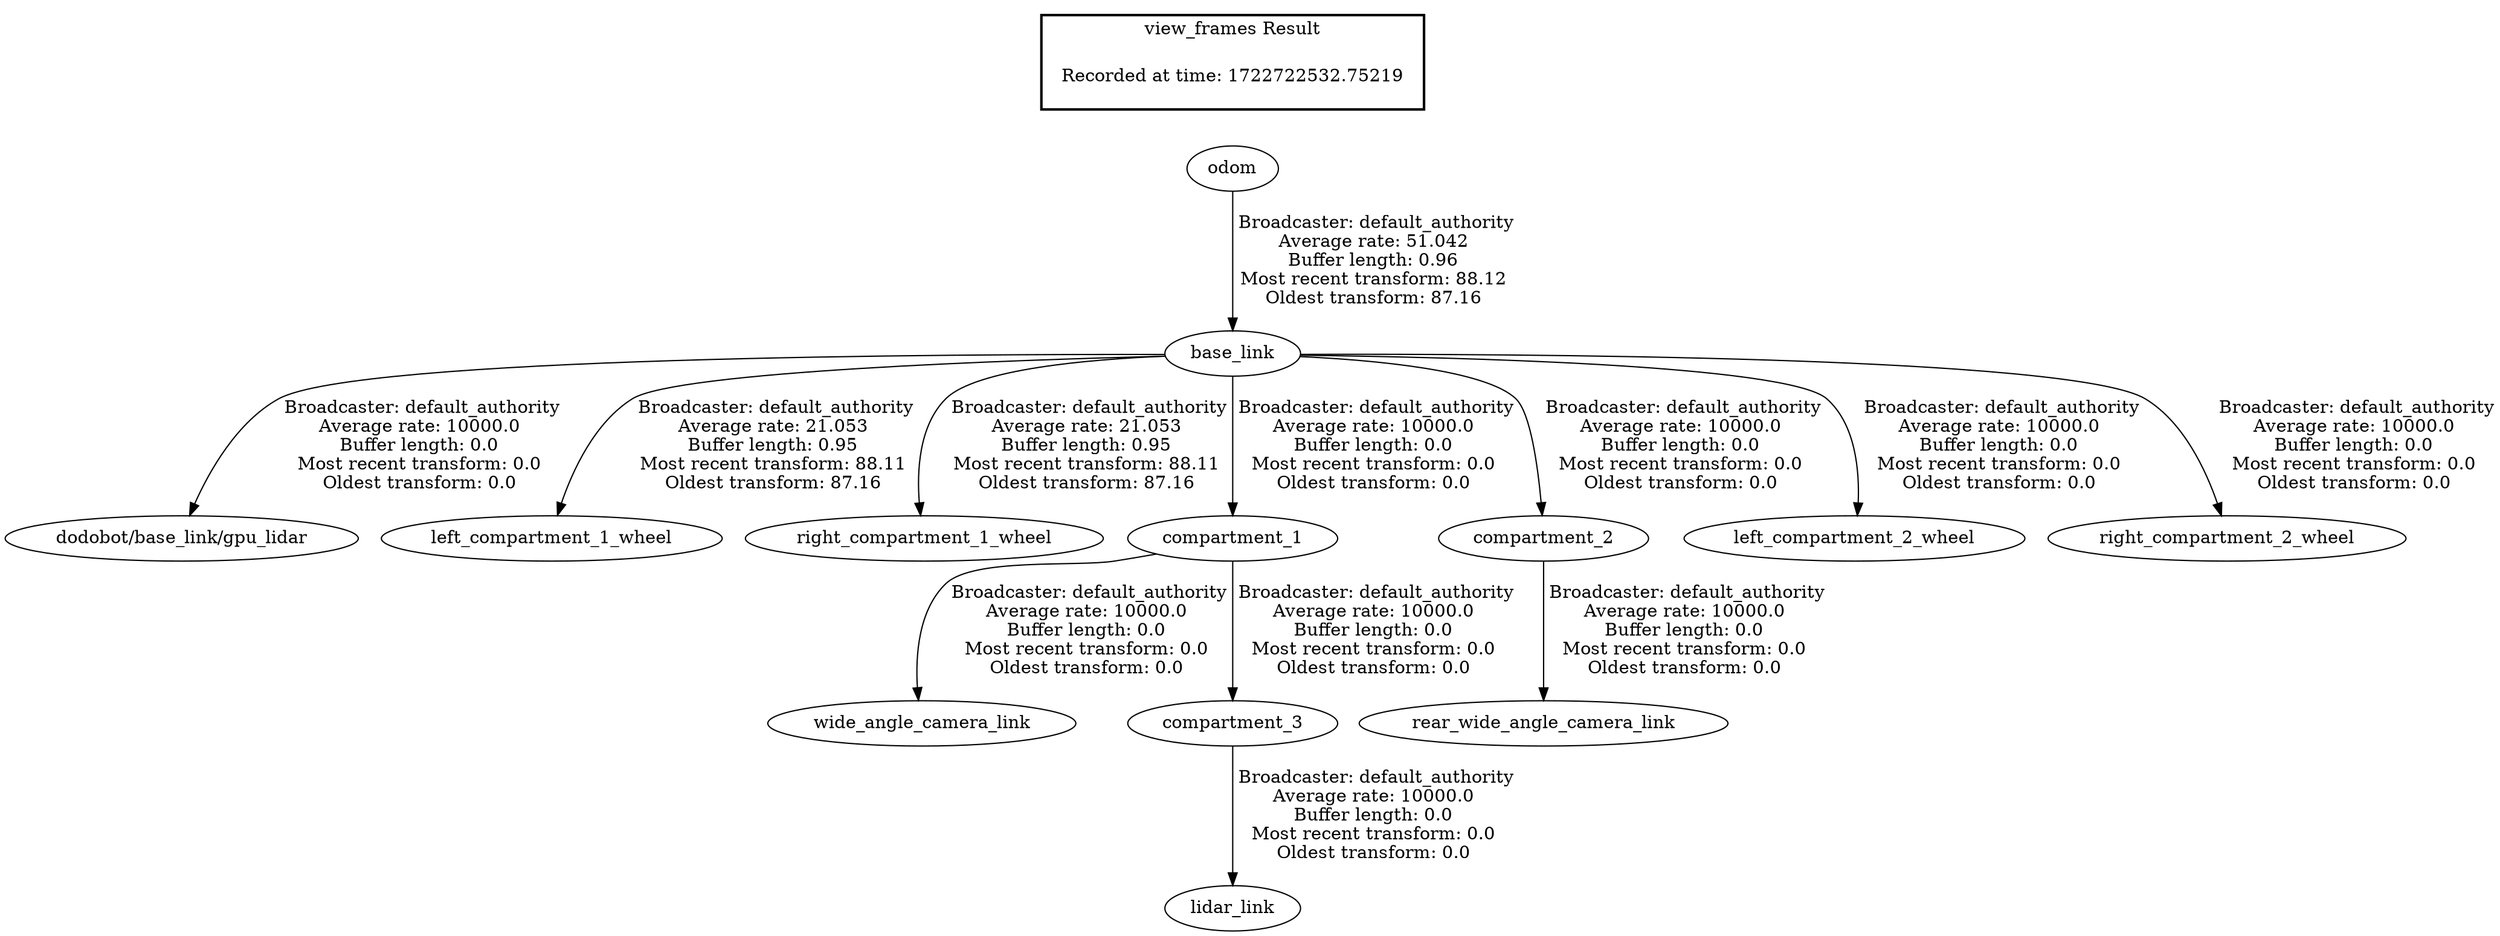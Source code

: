 digraph G {
"odom" -> "base_link"[label=" Broadcaster: default_authority\nAverage rate: 51.042\nBuffer length: 0.96\nMost recent transform: 88.12\nOldest transform: 87.16\n"];
"base_link" -> "dodobot/base_link/gpu_lidar"[label=" Broadcaster: default_authority\nAverage rate: 10000.0\nBuffer length: 0.0\nMost recent transform: 0.0\nOldest transform: 0.0\n"];
"base_link" -> "left_compartment_1_wheel"[label=" Broadcaster: default_authority\nAverage rate: 21.053\nBuffer length: 0.95\nMost recent transform: 88.11\nOldest transform: 87.16\n"];
"base_link" -> "right_compartment_1_wheel"[label=" Broadcaster: default_authority\nAverage rate: 21.053\nBuffer length: 0.95\nMost recent transform: 88.11\nOldest transform: 87.16\n"];
"base_link" -> "compartment_1"[label=" Broadcaster: default_authority\nAverage rate: 10000.0\nBuffer length: 0.0\nMost recent transform: 0.0\nOldest transform: 0.0\n"];
"base_link" -> "compartment_2"[label=" Broadcaster: default_authority\nAverage rate: 10000.0\nBuffer length: 0.0\nMost recent transform: 0.0\nOldest transform: 0.0\n"];
"base_link" -> "left_compartment_2_wheel"[label=" Broadcaster: default_authority\nAverage rate: 10000.0\nBuffer length: 0.0\nMost recent transform: 0.0\nOldest transform: 0.0\n"];
"base_link" -> "right_compartment_2_wheel"[label=" Broadcaster: default_authority\nAverage rate: 10000.0\nBuffer length: 0.0\nMost recent transform: 0.0\nOldest transform: 0.0\n"];
"compartment_1" -> "wide_angle_camera_link"[label=" Broadcaster: default_authority\nAverage rate: 10000.0\nBuffer length: 0.0\nMost recent transform: 0.0\nOldest transform: 0.0\n"];
"compartment_1" -> "compartment_3"[label=" Broadcaster: default_authority\nAverage rate: 10000.0\nBuffer length: 0.0\nMost recent transform: 0.0\nOldest transform: 0.0\n"];
"compartment_2" -> "rear_wide_angle_camera_link"[label=" Broadcaster: default_authority\nAverage rate: 10000.0\nBuffer length: 0.0\nMost recent transform: 0.0\nOldest transform: 0.0\n"];
"compartment_3" -> "lidar_link"[label=" Broadcaster: default_authority\nAverage rate: 10000.0\nBuffer length: 0.0\nMost recent transform: 0.0\nOldest transform: 0.0\n"];
edge [style=invis];
 subgraph cluster_legend { style=bold; color=black; label ="view_frames Result";
"Recorded at time: 1722722532.75219"[ shape=plaintext ] ;
}->"odom";
}